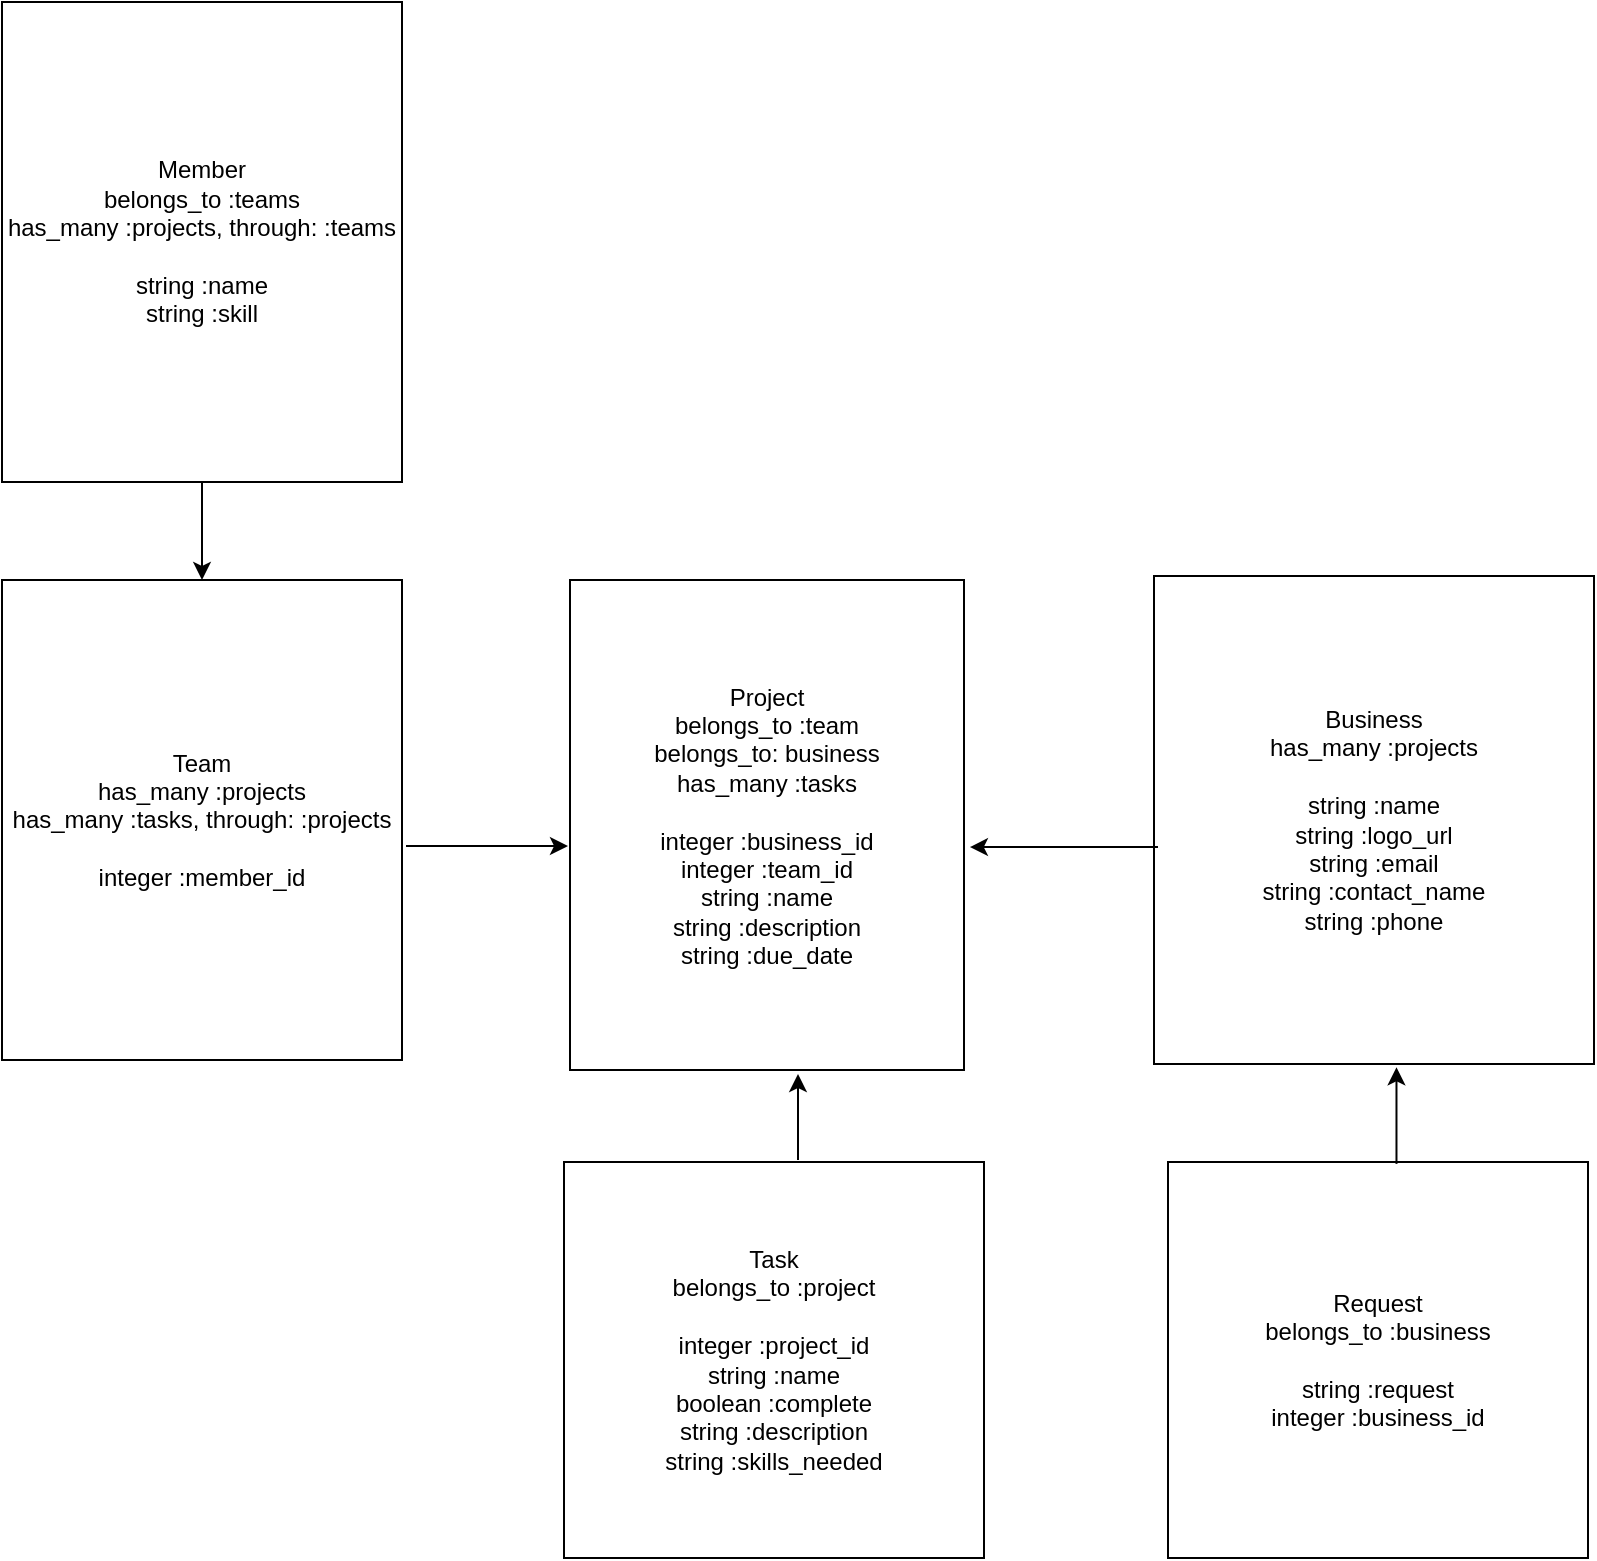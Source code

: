 <mxfile>
    <diagram id="aNdP3EPnXgJZaNv3R9gw" name="Page-1">
        <mxGraphModel dx="875" dy="653" grid="0" gridSize="10" guides="1" tooltips="1" connect="1" arrows="1" fold="1" page="1" pageScale="1" pageWidth="850" pageHeight="1100" math="0" shadow="0">
            <root>
                <mxCell id="0"/>
                <mxCell id="1" parent="0"/>
                <mxCell id="2" value="Team&lt;br&gt;has_many :projects&lt;br&gt;has_many :tasks, through: :projects&lt;br&gt;&lt;br&gt;integer :member_id" style="whiteSpace=wrap;html=1;" parent="1" vertex="1">
                    <mxGeometry x="26" y="399" width="200" height="240" as="geometry"/>
                </mxCell>
                <mxCell id="3" value="Project&lt;br&gt;belongs_to :team&lt;br&gt;belongs_to: business&lt;br&gt;has_many :tasks&lt;br&gt;&lt;br&gt;integer :business_id&lt;br&gt;integer :team_id&lt;br&gt;string :name&lt;br&gt;string :description&lt;br&gt;string :due_date" style="whiteSpace=wrap;html=1;" parent="1" vertex="1">
                    <mxGeometry x="310" y="399" width="197" height="245" as="geometry"/>
                </mxCell>
                <mxCell id="5" value="Business&lt;br&gt;has_many :projects&lt;br&gt;&lt;br&gt;string :name&lt;br&gt;string :logo_url&lt;br&gt;string :email&lt;br&gt;string :contact_name&lt;br&gt;string :phone" style="whiteSpace=wrap;html=1;" parent="1" vertex="1">
                    <mxGeometry x="602" y="397" width="220" height="244" as="geometry"/>
                </mxCell>
                <mxCell id="6" value="" style="endArrow=classic;html=1;entryX=1.015;entryY=0.59;entryDx=0;entryDy=0;entryPerimeter=0;exitX=0;exitY=0.592;exitDx=0;exitDy=0;exitPerimeter=0;" parent="1" edge="1">
                    <mxGeometry width="50" height="50" relative="1" as="geometry">
                        <mxPoint x="604" y="532.448" as="sourcePoint"/>
                        <mxPoint x="509.955" y="532.55" as="targetPoint"/>
                    </mxGeometry>
                </mxCell>
                <mxCell id="7" value="" style="endArrow=classic;html=1;exitX=1.01;exitY=0.554;exitDx=0;exitDy=0;exitPerimeter=0;" parent="1" source="2" edge="1">
                    <mxGeometry width="50" height="50" relative="1" as="geometry">
                        <mxPoint x="430" y="714" as="sourcePoint"/>
                        <mxPoint x="309" y="532" as="targetPoint"/>
                    </mxGeometry>
                </mxCell>
                <mxCell id="8" value="Task&lt;br&gt;belongs_to :project&lt;br&gt;&lt;br&gt;integer :project_id&lt;br&gt;string :name&lt;br&gt;boolean :complete&lt;br&gt;string :description&lt;br&gt;string :skills_needed" style="whiteSpace=wrap;html=1;" parent="1" vertex="1">
                    <mxGeometry x="307" y="690" width="210" height="198" as="geometry"/>
                </mxCell>
                <mxCell id="9" value="" style="endArrow=classic;html=1;" parent="1" edge="1">
                    <mxGeometry width="50" height="50" relative="1" as="geometry">
                        <mxPoint x="424" y="689" as="sourcePoint"/>
                        <mxPoint x="424" y="646" as="targetPoint"/>
                    </mxGeometry>
                </mxCell>
                <mxCell id="10" value="Request&lt;br&gt;belongs_to :business&lt;br&gt;&lt;br&gt;string :request&lt;br&gt;integer :business_id" style="whiteSpace=wrap;html=1;" parent="1" vertex="1">
                    <mxGeometry x="609" y="690" width="210" height="198" as="geometry"/>
                </mxCell>
                <mxCell id="11" value="" style="endArrow=classic;html=1;entryX=0.542;entryY=1.015;entryDx=0;entryDy=0;entryPerimeter=0;exitX=0.544;exitY=0.025;exitDx=0;exitDy=0;exitPerimeter=0;" parent="1" edge="1">
                    <mxGeometry width="50" height="50" relative="1" as="geometry">
                        <mxPoint x="723.24" y="690.95" as="sourcePoint"/>
                        <mxPoint x="723.24" y="642.66" as="targetPoint"/>
                    </mxGeometry>
                </mxCell>
                <mxCell id="12" value="Member&lt;br&gt;belongs_to :teams&lt;br&gt;has_many :projects, through: :teams&lt;br&gt;&lt;br&gt;string :name&lt;br&gt;string :skill" style="whiteSpace=wrap;html=1;" parent="1" vertex="1">
                    <mxGeometry x="26" y="110" width="200" height="240" as="geometry"/>
                </mxCell>
                <mxCell id="13" value="" style="endArrow=classic;html=1;exitX=0.5;exitY=1;exitDx=0;exitDy=0;" parent="1" source="12" target="2" edge="1">
                    <mxGeometry width="50" height="50" relative="1" as="geometry">
                        <mxPoint x="470" y="557" as="sourcePoint"/>
                        <mxPoint x="520" y="507" as="targetPoint"/>
                    </mxGeometry>
                </mxCell>
            </root>
        </mxGraphModel>
    </diagram>
</mxfile>